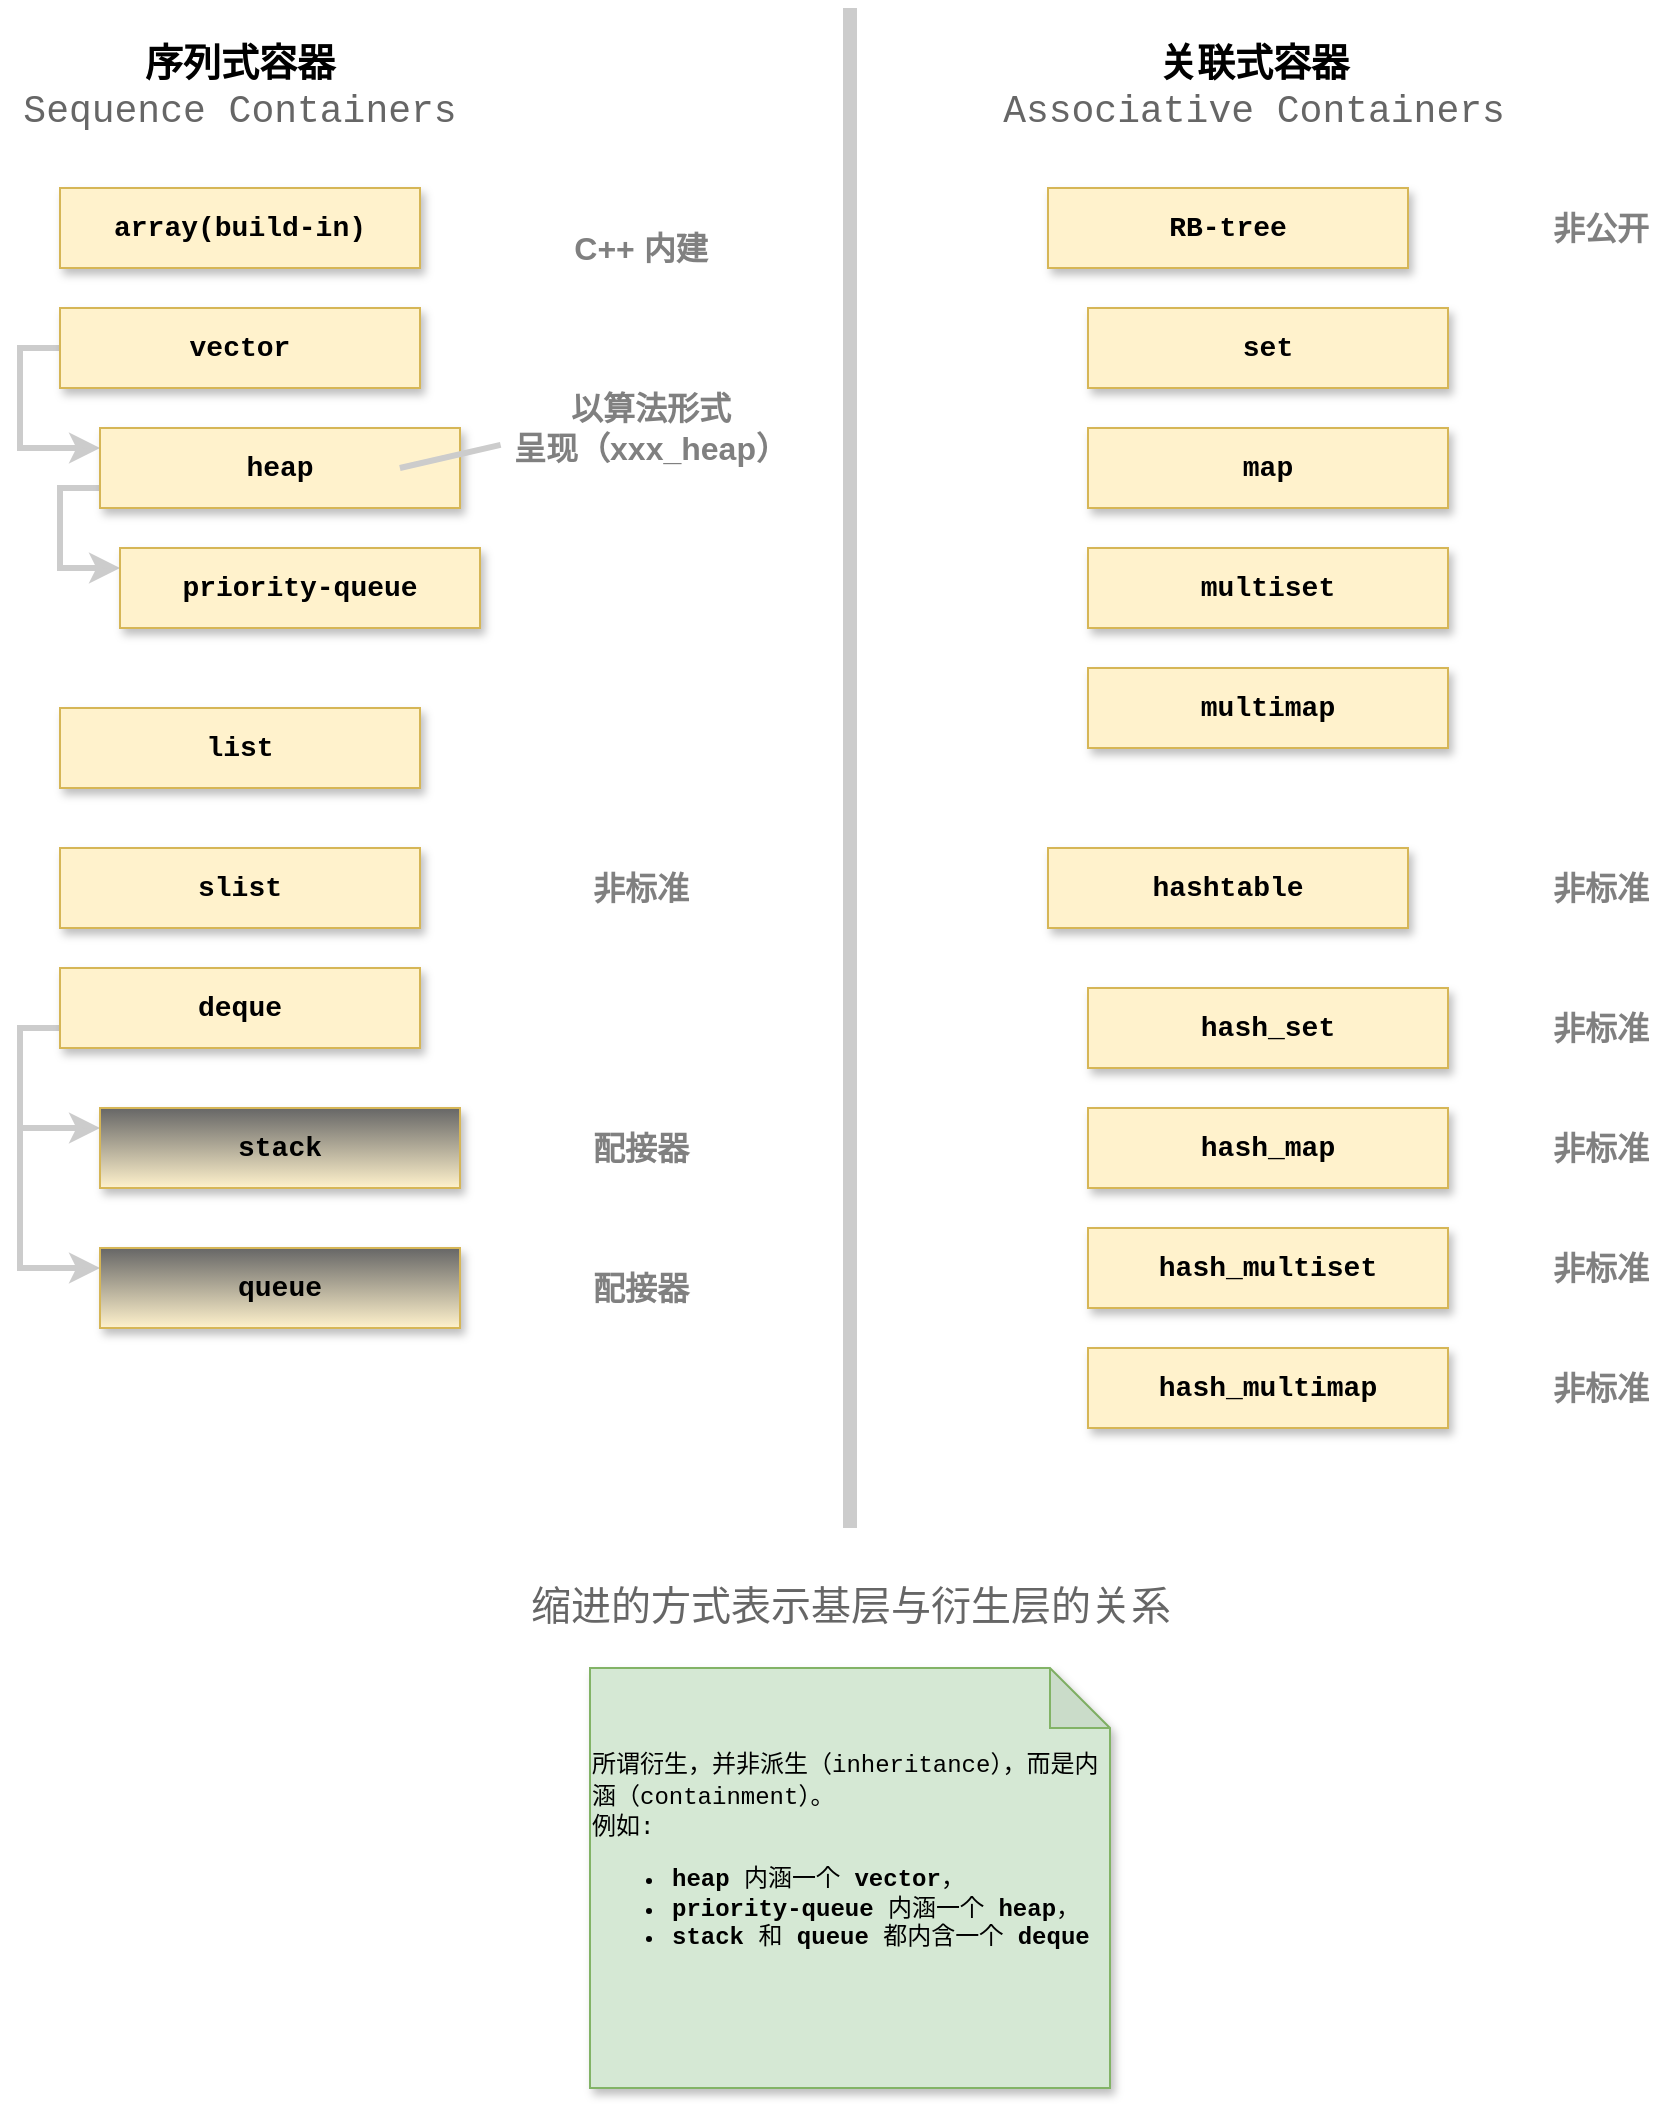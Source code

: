 <mxfile>
    <diagram id="-6jbr_5XOlCIHC9Z4vPj" name="Page-1">
        <mxGraphModel dx="884" dy="851" grid="1" gridSize="10" guides="1" tooltips="1" connect="1" arrows="1" fold="1" page="1" pageScale="1" pageWidth="850" pageHeight="1100" math="0" shadow="0">
            <root>
                <mxCell id="0"/>
                <mxCell id="1" parent="0"/>
                <mxCell id="2" value="&lt;b&gt;&lt;font style=&quot;font-size: 14px&quot; face=&quot;Courier New&quot;&gt;array(build-in)&lt;/font&gt;&lt;/b&gt;" style="rounded=0;whiteSpace=wrap;html=1;fillColor=#fff2cc;strokeColor=#d6b656;gradientDirection=north;shadow=1;" vertex="1" parent="1">
                    <mxGeometry x="30" y="120" width="180" height="40" as="geometry"/>
                </mxCell>
                <mxCell id="3" value="&lt;font face=&quot;Courier New&quot; style=&quot;font-size: 19px&quot;&gt;&lt;b&gt;序列式容器&lt;/b&gt;&lt;br&gt;&lt;font style=&quot;font-size: 19px&quot; color=&quot;#666666&quot;&gt;Sequence Containers&lt;/font&gt;&lt;br&gt;&lt;/font&gt;" style="text;html=1;strokeColor=none;fillColor=none;align=center;verticalAlign=middle;whiteSpace=wrap;rounded=0;" vertex="1" parent="1">
                    <mxGeometry y="50" width="240" height="40" as="geometry"/>
                </mxCell>
                <mxCell id="4" value="&lt;font face=&quot;Courier New&quot; style=&quot;font-size: 19px&quot;&gt;&lt;b&gt;关联式容器&lt;/b&gt;&lt;br&gt;&lt;font style=&quot;font-size: 19px&quot; color=&quot;#666666&quot;&gt;Associative Containers&lt;/font&gt;&lt;br&gt;&lt;/font&gt;" style="text;html=1;strokeColor=none;fillColor=none;align=center;verticalAlign=middle;whiteSpace=wrap;rounded=0;" vertex="1" parent="1">
                    <mxGeometry x="494" y="50" width="266" height="40" as="geometry"/>
                </mxCell>
                <mxCell id="17" style="edgeStyle=orthogonalEdgeStyle;rounded=0;orthogonalLoop=1;jettySize=auto;html=1;exitX=0;exitY=0.5;exitDx=0;exitDy=0;entryX=0;entryY=0.25;entryDx=0;entryDy=0;strokeColor=#CCCCCC;strokeWidth=3;" edge="1" parent="1" source="5" target="6">
                    <mxGeometry relative="1" as="geometry"/>
                </mxCell>
                <mxCell id="5" value="&lt;b&gt;&lt;font style=&quot;font-size: 14px&quot; face=&quot;Courier New&quot;&gt;vector&lt;/font&gt;&lt;/b&gt;" style="rounded=0;whiteSpace=wrap;html=1;fillColor=#fff2cc;strokeColor=#d6b656;gradientDirection=north;shadow=1;" vertex="1" parent="1">
                    <mxGeometry x="30" y="180" width="180" height="40" as="geometry"/>
                </mxCell>
                <mxCell id="18" style="edgeStyle=orthogonalEdgeStyle;rounded=0;orthogonalLoop=1;jettySize=auto;html=1;exitX=0;exitY=0.75;exitDx=0;exitDy=0;entryX=0;entryY=0.25;entryDx=0;entryDy=0;strokeColor=#CCCCCC;strokeWidth=3;" edge="1" parent="1" source="6" target="7">
                    <mxGeometry relative="1" as="geometry"/>
                </mxCell>
                <mxCell id="6" value="&lt;b&gt;&lt;font style=&quot;font-size: 14px&quot; face=&quot;Courier New&quot;&gt;heap&lt;/font&gt;&lt;/b&gt;" style="rounded=0;whiteSpace=wrap;html=1;fillColor=#fff2cc;strokeColor=#d6b656;gradientDirection=north;shadow=1;" vertex="1" parent="1">
                    <mxGeometry x="50" y="240" width="180" height="40" as="geometry"/>
                </mxCell>
                <mxCell id="7" value="&lt;b&gt;&lt;font style=&quot;font-size: 14px&quot; face=&quot;Courier New&quot;&gt;priority-queue&lt;/font&gt;&lt;/b&gt;" style="rounded=0;whiteSpace=wrap;html=1;fillColor=#fff2cc;strokeColor=#d6b656;gradientDirection=north;shadow=1;" vertex="1" parent="1">
                    <mxGeometry x="60" y="300" width="180" height="40" as="geometry"/>
                </mxCell>
                <mxCell id="8" value="&lt;b&gt;&lt;font style=&quot;font-size: 14px&quot; face=&quot;Courier New&quot;&gt;list&lt;/font&gt;&lt;/b&gt;" style="rounded=0;whiteSpace=wrap;html=1;fillColor=#fff2cc;strokeColor=#d6b656;gradientDirection=north;shadow=1;" vertex="1" parent="1">
                    <mxGeometry x="30" y="380" width="180" height="40" as="geometry"/>
                </mxCell>
                <mxCell id="9" value="&lt;b&gt;&lt;font style=&quot;font-size: 14px&quot; face=&quot;Courier New&quot;&gt;slist&lt;/font&gt;&lt;/b&gt;" style="rounded=0;whiteSpace=wrap;html=1;fillColor=#fff2cc;strokeColor=#d6b656;gradientDirection=north;shadow=1;" vertex="1" parent="1">
                    <mxGeometry x="30" y="450" width="180" height="40" as="geometry"/>
                </mxCell>
                <mxCell id="19" style="edgeStyle=orthogonalEdgeStyle;rounded=0;orthogonalLoop=1;jettySize=auto;html=1;exitX=0;exitY=0.75;exitDx=0;exitDy=0;entryX=0;entryY=0.25;entryDx=0;entryDy=0;strokeColor=#CCCCCC;strokeWidth=3;" edge="1" parent="1" source="10" target="11">
                    <mxGeometry relative="1" as="geometry"/>
                </mxCell>
                <mxCell id="20" style="edgeStyle=orthogonalEdgeStyle;rounded=0;orthogonalLoop=1;jettySize=auto;html=1;entryX=0;entryY=0.25;entryDx=0;entryDy=0;strokeColor=#CCCCCC;strokeWidth=3;" edge="1" parent="1" source="10" target="12">
                    <mxGeometry relative="1" as="geometry">
                        <Array as="points">
                            <mxPoint x="10" y="540"/>
                            <mxPoint x="10" y="660"/>
                        </Array>
                    </mxGeometry>
                </mxCell>
                <mxCell id="10" value="&lt;b&gt;&lt;font style=&quot;font-size: 14px&quot; face=&quot;Courier New&quot;&gt;deque&lt;/font&gt;&lt;/b&gt;" style="rounded=0;whiteSpace=wrap;html=1;fillColor=#fff2cc;strokeColor=#d6b656;gradientDirection=north;shadow=1;" vertex="1" parent="1">
                    <mxGeometry x="30" y="510" width="180" height="40" as="geometry"/>
                </mxCell>
                <mxCell id="11" value="&lt;b&gt;&lt;font style=&quot;font-size: 14px&quot; face=&quot;Courier New&quot;&gt;stack&lt;/font&gt;&lt;/b&gt;" style="rounded=0;whiteSpace=wrap;html=1;fillColor=#fff2cc;strokeColor=#d6b656;gradientDirection=north;shadow=1;gradientColor=#666666;" vertex="1" parent="1">
                    <mxGeometry x="50" y="580" width="180" height="40" as="geometry"/>
                </mxCell>
                <mxCell id="12" value="&lt;b&gt;&lt;font style=&quot;font-size: 14px&quot; face=&quot;Courier New&quot;&gt;queue&lt;/font&gt;&lt;/b&gt;" style="rounded=0;whiteSpace=wrap;html=1;fillColor=#fff2cc;strokeColor=#d6b656;gradientDirection=north;shadow=1;gradientColor=#666666;" vertex="1" parent="1">
                    <mxGeometry x="50" y="650" width="180" height="40" as="geometry"/>
                </mxCell>
                <mxCell id="13" value="&lt;b&gt;&lt;font color=&quot;#808080&quot; style=&quot;font-size: 16px&quot;&gt;C++ 内建&lt;/font&gt;&lt;/b&gt;" style="text;html=1;align=center;verticalAlign=middle;resizable=0;points=[];autosize=1;" vertex="1" parent="1">
                    <mxGeometry x="280" y="140" width="80" height="20" as="geometry"/>
                </mxCell>
                <mxCell id="21" value="" style="endArrow=none;html=1;strokeColor=#CCCCCC;strokeWidth=3;exitX=0.833;exitY=0.5;exitDx=0;exitDy=0;exitPerimeter=0;entryX=0.002;entryY=0.71;entryDx=0;entryDy=0;entryPerimeter=0;" edge="1" parent="1" source="6" target="23">
                    <mxGeometry width="50" height="50" relative="1" as="geometry">
                        <mxPoint x="250" y="250" as="sourcePoint"/>
                        <mxPoint x="250" y="230" as="targetPoint"/>
                    </mxGeometry>
                </mxCell>
                <mxCell id="23" value="&lt;font color=&quot;#808080&quot;&gt;&lt;span style=&quot;font-size: 16px&quot;&gt;&lt;b&gt;以算法形式&lt;br&gt;呈现（xxx_heap）&lt;br&gt;&lt;/b&gt;&lt;/span&gt;&lt;/font&gt;" style="text;html=1;align=center;verticalAlign=middle;resizable=0;points=[];autosize=1;" vertex="1" parent="1">
                    <mxGeometry x="250" y="220" width="150" height="40" as="geometry"/>
                </mxCell>
                <mxCell id="25" value="&lt;font color=&quot;#808080&quot;&gt;&lt;span style=&quot;font-size: 16px&quot;&gt;&lt;b&gt;非标准&lt;/b&gt;&lt;/span&gt;&lt;/font&gt;" style="text;html=1;align=center;verticalAlign=middle;resizable=0;points=[];autosize=1;" vertex="1" parent="1">
                    <mxGeometry x="290" y="460" width="60" height="20" as="geometry"/>
                </mxCell>
                <mxCell id="26" value="&lt;b&gt;&lt;font color=&quot;#808080&quot; style=&quot;font-size: 16px&quot;&gt;配接器&lt;/font&gt;&lt;/b&gt;" style="text;html=1;align=center;verticalAlign=middle;resizable=0;points=[];autosize=1;" vertex="1" parent="1">
                    <mxGeometry x="290" y="590" width="60" height="20" as="geometry"/>
                </mxCell>
                <mxCell id="27" value="&lt;b&gt;&lt;font color=&quot;#808080&quot; style=&quot;font-size: 16px&quot;&gt;配接器&lt;/font&gt;&lt;/b&gt;" style="text;html=1;align=center;verticalAlign=middle;resizable=0;points=[];autosize=1;" vertex="1" parent="1">
                    <mxGeometry x="290" y="660" width="60" height="20" as="geometry"/>
                </mxCell>
                <mxCell id="28" value="&lt;b&gt;&lt;font style=&quot;font-size: 14px&quot; face=&quot;Courier New&quot;&gt;RB-tree&lt;/font&gt;&lt;/b&gt;" style="rounded=0;whiteSpace=wrap;html=1;fillColor=#fff2cc;strokeColor=#d6b656;gradientDirection=north;shadow=1;" vertex="1" parent="1">
                    <mxGeometry x="524" y="120" width="180" height="40" as="geometry"/>
                </mxCell>
                <mxCell id="29" value="&lt;b&gt;&lt;font style=&quot;font-size: 14px&quot; face=&quot;Courier New&quot;&gt;set&lt;/font&gt;&lt;/b&gt;" style="rounded=0;whiteSpace=wrap;html=1;fillColor=#fff2cc;strokeColor=#d6b656;gradientDirection=north;shadow=1;" vertex="1" parent="1">
                    <mxGeometry x="544" y="180" width="180" height="40" as="geometry"/>
                </mxCell>
                <mxCell id="30" value="&lt;b&gt;&lt;font style=&quot;font-size: 14px&quot; face=&quot;Courier New&quot;&gt;map&lt;/font&gt;&lt;/b&gt;" style="rounded=0;whiteSpace=wrap;html=1;fillColor=#fff2cc;strokeColor=#d6b656;gradientDirection=north;shadow=1;" vertex="1" parent="1">
                    <mxGeometry x="544" y="240" width="180" height="40" as="geometry"/>
                </mxCell>
                <mxCell id="31" value="&lt;b&gt;&lt;font style=&quot;font-size: 14px&quot; face=&quot;Courier New&quot;&gt;multiset&lt;/font&gt;&lt;/b&gt;" style="rounded=0;whiteSpace=wrap;html=1;fillColor=#fff2cc;strokeColor=#d6b656;gradientDirection=north;shadow=1;" vertex="1" parent="1">
                    <mxGeometry x="544" y="300" width="180" height="40" as="geometry"/>
                </mxCell>
                <mxCell id="32" value="&lt;b&gt;&lt;font style=&quot;font-size: 14px&quot; face=&quot;Courier New&quot;&gt;multimap&lt;/font&gt;&lt;/b&gt;" style="rounded=0;whiteSpace=wrap;html=1;fillColor=#fff2cc;strokeColor=#d6b656;gradientDirection=north;shadow=1;" vertex="1" parent="1">
                    <mxGeometry x="544" y="360" width="180" height="40" as="geometry"/>
                </mxCell>
                <mxCell id="33" value="&lt;b&gt;&lt;font style=&quot;font-size: 14px&quot; face=&quot;Courier New&quot;&gt;hashtable&lt;/font&gt;&lt;/b&gt;" style="rounded=0;whiteSpace=wrap;html=1;fillColor=#fff2cc;strokeColor=#d6b656;gradientDirection=north;shadow=1;" vertex="1" parent="1">
                    <mxGeometry x="524" y="450" width="180" height="40" as="geometry"/>
                </mxCell>
                <mxCell id="35" value="&lt;b&gt;&lt;font style=&quot;font-size: 14px&quot; face=&quot;Courier New&quot;&gt;hash_set&lt;/font&gt;&lt;/b&gt;" style="rounded=0;whiteSpace=wrap;html=1;fillColor=#fff2cc;strokeColor=#d6b656;gradientDirection=north;shadow=1;" vertex="1" parent="1">
                    <mxGeometry x="544" y="520" width="180" height="40" as="geometry"/>
                </mxCell>
                <mxCell id="36" value="&lt;b&gt;&lt;font style=&quot;font-size: 14px&quot; face=&quot;Courier New&quot;&gt;hash_map&lt;/font&gt;&lt;/b&gt;" style="rounded=0;whiteSpace=wrap;html=1;fillColor=#fff2cc;strokeColor=#d6b656;gradientDirection=north;shadow=1;" vertex="1" parent="1">
                    <mxGeometry x="544" y="580" width="180" height="40" as="geometry"/>
                </mxCell>
                <mxCell id="37" value="&lt;b&gt;&lt;font style=&quot;font-size: 14px&quot; face=&quot;Courier New&quot;&gt;hash_multiset&lt;/font&gt;&lt;/b&gt;" style="rounded=0;whiteSpace=wrap;html=1;fillColor=#fff2cc;strokeColor=#d6b656;gradientDirection=north;shadow=1;" vertex="1" parent="1">
                    <mxGeometry x="544" y="640" width="180" height="40" as="geometry"/>
                </mxCell>
                <mxCell id="38" value="&lt;b&gt;&lt;font style=&quot;font-size: 14px&quot; face=&quot;Courier New&quot;&gt;hash_multimap&lt;/font&gt;&lt;/b&gt;" style="rounded=0;whiteSpace=wrap;html=1;fillColor=#fff2cc;strokeColor=#d6b656;gradientDirection=north;shadow=1;" vertex="1" parent="1">
                    <mxGeometry x="544" y="700" width="180" height="40" as="geometry"/>
                </mxCell>
                <mxCell id="39" value="" style="endArrow=none;html=1;strokeColor=#CCCCCC;strokeWidth=7;" edge="1" parent="1">
                    <mxGeometry width="50" height="50" relative="1" as="geometry">
                        <mxPoint x="425" y="790" as="sourcePoint"/>
                        <mxPoint x="425" y="30" as="targetPoint"/>
                    </mxGeometry>
                </mxCell>
                <mxCell id="41" value="&lt;b&gt;&lt;font color=&quot;#808080&quot; style=&quot;font-size: 16px&quot;&gt;非公开&lt;/font&gt;&lt;/b&gt;" style="text;html=1;align=center;verticalAlign=middle;resizable=0;points=[];autosize=1;" vertex="1" parent="1">
                    <mxGeometry x="770" y="130" width="60" height="20" as="geometry"/>
                </mxCell>
                <mxCell id="42" value="&lt;b&gt;&lt;font color=&quot;#808080&quot; style=&quot;font-size: 16px&quot;&gt;非标准&lt;/font&gt;&lt;/b&gt;" style="text;html=1;align=center;verticalAlign=middle;resizable=0;points=[];autosize=1;" vertex="1" parent="1">
                    <mxGeometry x="770" y="460" width="60" height="20" as="geometry"/>
                </mxCell>
                <mxCell id="43" value="&lt;b&gt;&lt;font color=&quot;#808080&quot; style=&quot;font-size: 16px&quot;&gt;非标准&lt;/font&gt;&lt;/b&gt;" style="text;html=1;align=center;verticalAlign=middle;resizable=0;points=[];autosize=1;" vertex="1" parent="1">
                    <mxGeometry x="770" y="530" width="60" height="20" as="geometry"/>
                </mxCell>
                <mxCell id="44" value="&lt;b&gt;&lt;font color=&quot;#808080&quot; style=&quot;font-size: 16px&quot;&gt;非标准&lt;/font&gt;&lt;/b&gt;" style="text;html=1;align=center;verticalAlign=middle;resizable=0;points=[];autosize=1;" vertex="1" parent="1">
                    <mxGeometry x="770" y="590" width="60" height="20" as="geometry"/>
                </mxCell>
                <mxCell id="45" value="&lt;b&gt;&lt;font color=&quot;#808080&quot; style=&quot;font-size: 16px&quot;&gt;非标准&lt;/font&gt;&lt;/b&gt;" style="text;html=1;align=center;verticalAlign=middle;resizable=0;points=[];autosize=1;" vertex="1" parent="1">
                    <mxGeometry x="770" y="650" width="60" height="20" as="geometry"/>
                </mxCell>
                <mxCell id="46" value="&lt;b&gt;&lt;font color=&quot;#808080&quot; style=&quot;font-size: 16px&quot;&gt;非标准&lt;/font&gt;&lt;/b&gt;" style="text;html=1;align=center;verticalAlign=middle;resizable=0;points=[];autosize=1;" vertex="1" parent="1">
                    <mxGeometry x="770" y="710" width="60" height="20" as="geometry"/>
                </mxCell>
                <mxCell id="47" value="&lt;font style=&quot;font-size: 20px&quot; face=&quot;Courier New&quot; color=&quot;#666666&quot;&gt;缩进的方式表示基层与衍生层的关系&lt;/font&gt;" style="text;html=1;align=center;verticalAlign=middle;resizable=0;points=[];autosize=1;" vertex="1" parent="1">
                    <mxGeometry x="255" y="820" width="340" height="20" as="geometry"/>
                </mxCell>
                <mxCell id="48" value="&lt;p style=&quot;line-height: 150%&quot;&gt;&lt;/p&gt;&lt;div style=&quot;text-align: left&quot;&gt;&lt;span&gt;&lt;font face=&quot;Courier New&quot;&gt;所谓衍生，并非派生（inheritance），而是内涵（containment）。&lt;/font&gt;&lt;/span&gt;&lt;/div&gt;&lt;div style=&quot;text-align: left&quot;&gt;&lt;span&gt;&lt;font face=&quot;Courier New&quot;&gt;例如:&lt;/font&gt;&lt;/span&gt;&lt;/div&gt;&lt;div style=&quot;text-align: left&quot;&gt;&lt;ul style=&quot;font-family: &amp;#34;courier new&amp;#34; ; font-weight: bold&quot;&gt;&lt;li&gt;&lt;b&gt;heap&lt;/b&gt;&lt;span style=&quot;font-weight: normal&quot;&gt; 内涵一个 &lt;/span&gt;&lt;span&gt;vector&lt;/span&gt;&lt;span style=&quot;font-weight: normal&quot;&gt;，&lt;/span&gt;&lt;/li&gt;&lt;li&gt;&lt;b&gt;priority-queue&lt;/b&gt;&lt;span style=&quot;font-weight: normal&quot;&gt; 内涵一个 &lt;/span&gt;&lt;b&gt;heap&lt;/b&gt;&lt;span style=&quot;font-weight: normal&quot;&gt;，&lt;/span&gt;&lt;/li&gt;&lt;li&gt;&lt;b&gt;stack&lt;/b&gt;&lt;span style=&quot;font-weight: normal&quot;&gt; 和 &lt;/span&gt;&lt;b&gt;queue&lt;/b&gt;&lt;span style=&quot;font-weight: normal&quot;&gt; 都内含一个 &lt;/span&gt;&lt;b&gt;deque&lt;/b&gt;&lt;/li&gt;&lt;/ul&gt;&lt;font face=&quot;courier new&quot;&gt;&lt;b&gt;&lt;br&gt;&lt;/b&gt;&lt;/font&gt;&lt;/div&gt;&lt;p&gt;&lt;/p&gt;" style="shape=note;whiteSpace=wrap;html=1;backgroundOutline=1;darkOpacity=0.05;shadow=1;strokeColor=#82b366;fillColor=#d5e8d4;" vertex="1" parent="1">
                    <mxGeometry x="295" y="860" width="260" height="210" as="geometry"/>
                </mxCell>
            </root>
        </mxGraphModel>
    </diagram>
</mxfile>